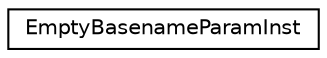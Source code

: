 digraph "类继承关系图"
{
  edge [fontname="Helvetica",fontsize="10",labelfontname="Helvetica",labelfontsize="10"];
  node [fontname="Helvetica",fontsize="10",shape=record];
  rankdir="LR";
  Node0 [label="EmptyBasenameParamInst",height=0.2,width=0.4,color="black", fillcolor="white", style="filled",URL="$class_empty_basename_param_inst.html"];
}
